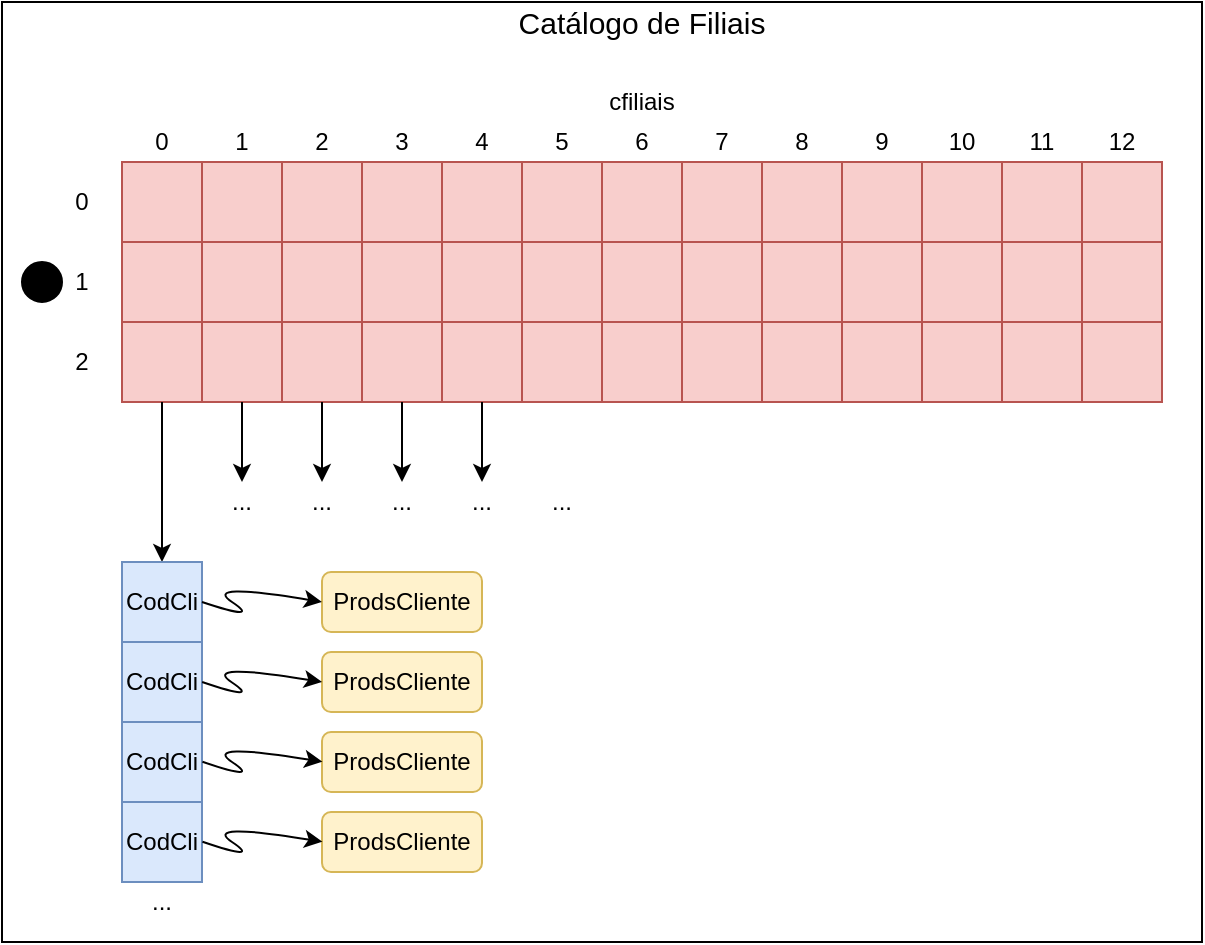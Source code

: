 <mxfile version="10.7.5" type="device"><diagram id="8GkzO-2iXQMkuJmufmp5" name="Page-1"><mxGraphModel dx="914" dy="606" grid="1" gridSize="10" guides="1" tooltips="1" connect="1" arrows="1" fold="1" page="1" pageScale="1" pageWidth="850" pageHeight="1100" math="0" shadow="0"><root><mxCell id="0"/><mxCell id="1" parent="0"/><mxCell id="2WYAGC3ekxAIEiTmy_mu-112" value="" style="rounded=0;whiteSpace=wrap;html=1;" parent="1" vertex="1"><mxGeometry x="40" y="40" width="600" height="470" as="geometry"/></mxCell><mxCell id="2WYAGC3ekxAIEiTmy_mu-7" value="" style="whiteSpace=wrap;html=1;aspect=fixed;fillColor=#f8cecc;strokeColor=#b85450;" parent="1" vertex="1"><mxGeometry x="300" y="120" width="40" height="40" as="geometry"/></mxCell><mxCell id="2WYAGC3ekxAIEiTmy_mu-8" value="" style="whiteSpace=wrap;html=1;aspect=fixed;fillColor=#f8cecc;strokeColor=#b85450;" parent="1" vertex="1"><mxGeometry x="340" y="120" width="40" height="40" as="geometry"/></mxCell><mxCell id="2WYAGC3ekxAIEiTmy_mu-16" value="cfiliais&lt;br&gt;" style="text;html=1;strokeColor=none;fillColor=none;align=center;verticalAlign=middle;whiteSpace=wrap;rounded=0;" parent="1" vertex="1"><mxGeometry x="340" y="80" width="40" height="20" as="geometry"/></mxCell><mxCell id="2WYAGC3ekxAIEiTmy_mu-43" value="" style="whiteSpace=wrap;html=1;aspect=fixed;fillColor=#f8cecc;strokeColor=#b85450;" parent="1" vertex="1"><mxGeometry x="380" y="120" width="40" height="40" as="geometry"/></mxCell><mxCell id="2WYAGC3ekxAIEiTmy_mu-80" value="...&lt;br&gt;" style="text;html=1;strokeColor=none;fillColor=none;align=center;verticalAlign=middle;whiteSpace=wrap;rounded=0;" parent="1" vertex="1"><mxGeometry x="300" y="280" width="40" height="20" as="geometry"/></mxCell><mxCell id="2WYAGC3ekxAIEiTmy_mu-113" value="&lt;font style=&quot;font-size: 15px&quot;&gt;Catálogo de Filiais&lt;/font&gt;" style="text;html=1;strokeColor=none;fillColor=none;align=center;verticalAlign=middle;whiteSpace=wrap;rounded=0;" parent="1" vertex="1"><mxGeometry x="275" y="40" width="170" height="20" as="geometry"/></mxCell><mxCell id="I_eOMnqbbrUDG-Di17Q0-278" value="" style="whiteSpace=wrap;html=1;aspect=fixed;fillColor=#f8cecc;strokeColor=#b85450;" parent="1" vertex="1"><mxGeometry x="260" y="120" width="40" height="40" as="geometry"/></mxCell><mxCell id="I_eOMnqbbrUDG-Di17Q0-279" value="" style="whiteSpace=wrap;html=1;aspect=fixed;fillColor=#f8cecc;strokeColor=#b85450;" parent="1" vertex="1"><mxGeometry x="220" y="120" width="40" height="40" as="geometry"/></mxCell><mxCell id="I_eOMnqbbrUDG-Di17Q0-280" value="" style="whiteSpace=wrap;html=1;aspect=fixed;fillColor=#f8cecc;strokeColor=#b85450;" parent="1" vertex="1"><mxGeometry x="420" y="120" width="40" height="40" as="geometry"/></mxCell><mxCell id="I_eOMnqbbrUDG-Di17Q0-281" value="" style="whiteSpace=wrap;html=1;aspect=fixed;fillColor=#f8cecc;strokeColor=#b85450;" parent="1" vertex="1"><mxGeometry x="460" y="120" width="40" height="40" as="geometry"/></mxCell><mxCell id="I_eOMnqbbrUDG-Di17Q0-282" value="" style="whiteSpace=wrap;html=1;aspect=fixed;fillColor=#f8cecc;strokeColor=#b85450;" parent="1" vertex="1"><mxGeometry x="500" y="120" width="40" height="40" as="geometry"/></mxCell><mxCell id="I_eOMnqbbrUDG-Di17Q0-283" value="" style="whiteSpace=wrap;html=1;aspect=fixed;fillColor=#f8cecc;strokeColor=#b85450;" parent="1" vertex="1"><mxGeometry x="180" y="120" width="40" height="40" as="geometry"/></mxCell><mxCell id="I_eOMnqbbrUDG-Di17Q0-284" value="" style="whiteSpace=wrap;html=1;aspect=fixed;fillColor=#f8cecc;strokeColor=#b85450;" parent="1" vertex="1"><mxGeometry x="140" y="120" width="40" height="40" as="geometry"/></mxCell><mxCell id="I_eOMnqbbrUDG-Di17Q0-285" value="" style="whiteSpace=wrap;html=1;aspect=fixed;fillColor=#f8cecc;strokeColor=#b85450;" parent="1" vertex="1"><mxGeometry x="540" y="120" width="40" height="40" as="geometry"/></mxCell><mxCell id="I_eOMnqbbrUDG-Di17Q0-286" value="" style="whiteSpace=wrap;html=1;aspect=fixed;fillColor=#f8cecc;strokeColor=#b85450;" parent="1" vertex="1"><mxGeometry x="580" y="120" width="40" height="40" as="geometry"/></mxCell><mxCell id="I_eOMnqbbrUDG-Di17Q0-287" value="" style="whiteSpace=wrap;html=1;aspect=fixed;fillColor=#f8cecc;strokeColor=#b85450;" parent="1" vertex="1"><mxGeometry x="100" y="120" width="40" height="40" as="geometry"/></mxCell><mxCell id="I_eOMnqbbrUDG-Di17Q0-288" value="0" style="text;html=1;strokeColor=none;fillColor=none;align=center;verticalAlign=middle;whiteSpace=wrap;rounded=0;" parent="1" vertex="1"><mxGeometry x="100" y="100" width="40" height="20" as="geometry"/></mxCell><mxCell id="I_eOMnqbbrUDG-Di17Q0-289" value="1" style="text;html=1;strokeColor=none;fillColor=none;align=center;verticalAlign=middle;whiteSpace=wrap;rounded=0;" parent="1" vertex="1"><mxGeometry x="140" y="100" width="40" height="20" as="geometry"/></mxCell><mxCell id="I_eOMnqbbrUDG-Di17Q0-290" value="2" style="text;html=1;strokeColor=none;fillColor=none;align=center;verticalAlign=middle;whiteSpace=wrap;rounded=0;" parent="1" vertex="1"><mxGeometry x="180" y="100" width="40" height="20" as="geometry"/></mxCell><mxCell id="I_eOMnqbbrUDG-Di17Q0-291" value="3" style="text;html=1;strokeColor=none;fillColor=none;align=center;verticalAlign=middle;whiteSpace=wrap;rounded=0;" parent="1" vertex="1"><mxGeometry x="220" y="100" width="40" height="20" as="geometry"/></mxCell><mxCell id="I_eOMnqbbrUDG-Di17Q0-292" value="4" style="text;html=1;strokeColor=none;fillColor=none;align=center;verticalAlign=middle;whiteSpace=wrap;rounded=0;" parent="1" vertex="1"><mxGeometry x="260" y="100" width="40" height="20" as="geometry"/></mxCell><mxCell id="I_eOMnqbbrUDG-Di17Q0-293" value="5" style="text;html=1;strokeColor=none;fillColor=none;align=center;verticalAlign=middle;whiteSpace=wrap;rounded=0;" parent="1" vertex="1"><mxGeometry x="300" y="100" width="40" height="20" as="geometry"/></mxCell><mxCell id="I_eOMnqbbrUDG-Di17Q0-294" value="6" style="text;html=1;strokeColor=none;fillColor=none;align=center;verticalAlign=middle;whiteSpace=wrap;rounded=0;" parent="1" vertex="1"><mxGeometry x="340" y="100" width="40" height="20" as="geometry"/></mxCell><mxCell id="I_eOMnqbbrUDG-Di17Q0-295" value="7" style="text;html=1;strokeColor=none;fillColor=none;align=center;verticalAlign=middle;whiteSpace=wrap;rounded=0;" parent="1" vertex="1"><mxGeometry x="380" y="100" width="40" height="20" as="geometry"/></mxCell><mxCell id="I_eOMnqbbrUDG-Di17Q0-296" value="8" style="text;html=1;strokeColor=none;fillColor=none;align=center;verticalAlign=middle;whiteSpace=wrap;rounded=0;" parent="1" vertex="1"><mxGeometry x="420" y="100" width="40" height="20" as="geometry"/></mxCell><mxCell id="I_eOMnqbbrUDG-Di17Q0-297" value="9" style="text;html=1;strokeColor=none;fillColor=none;align=center;verticalAlign=middle;whiteSpace=wrap;rounded=0;" parent="1" vertex="1"><mxGeometry x="460" y="100" width="40" height="20" as="geometry"/></mxCell><mxCell id="I_eOMnqbbrUDG-Di17Q0-298" value="10" style="text;html=1;strokeColor=none;fillColor=none;align=center;verticalAlign=middle;whiteSpace=wrap;rounded=0;" parent="1" vertex="1"><mxGeometry x="500" y="100" width="40" height="20" as="geometry"/></mxCell><mxCell id="I_eOMnqbbrUDG-Di17Q0-299" value="11" style="text;html=1;strokeColor=none;fillColor=none;align=center;verticalAlign=middle;whiteSpace=wrap;rounded=0;" parent="1" vertex="1"><mxGeometry x="540" y="100" width="40" height="20" as="geometry"/></mxCell><mxCell id="I_eOMnqbbrUDG-Di17Q0-300" value="12" style="text;html=1;strokeColor=none;fillColor=none;align=center;verticalAlign=middle;whiteSpace=wrap;rounded=0;" parent="1" vertex="1"><mxGeometry x="580" y="100" width="40" height="20" as="geometry"/></mxCell><mxCell id="I_eOMnqbbrUDG-Di17Q0-317" value="" style="whiteSpace=wrap;html=1;aspect=fixed;fillColor=#f8cecc;strokeColor=#b85450;" parent="1" vertex="1"><mxGeometry x="300" y="160" width="40" height="40" as="geometry"/></mxCell><mxCell id="I_eOMnqbbrUDG-Di17Q0-318" value="" style="whiteSpace=wrap;html=1;aspect=fixed;fillColor=#f8cecc;strokeColor=#b85450;" parent="1" vertex="1"><mxGeometry x="340" y="160" width="40" height="40" as="geometry"/></mxCell><mxCell id="I_eOMnqbbrUDG-Di17Q0-319" value="" style="whiteSpace=wrap;html=1;aspect=fixed;fillColor=#f8cecc;strokeColor=#b85450;" parent="1" vertex="1"><mxGeometry x="380" y="160" width="40" height="40" as="geometry"/></mxCell><mxCell id="I_eOMnqbbrUDG-Di17Q0-320" value="" style="whiteSpace=wrap;html=1;aspect=fixed;fillColor=#f8cecc;strokeColor=#b85450;" parent="1" vertex="1"><mxGeometry x="260" y="160" width="40" height="40" as="geometry"/></mxCell><mxCell id="I_eOMnqbbrUDG-Di17Q0-321" value="" style="whiteSpace=wrap;html=1;aspect=fixed;fillColor=#f8cecc;strokeColor=#b85450;" parent="1" vertex="1"><mxGeometry x="220" y="160" width="40" height="40" as="geometry"/></mxCell><mxCell id="I_eOMnqbbrUDG-Di17Q0-322" value="" style="whiteSpace=wrap;html=1;aspect=fixed;fillColor=#f8cecc;strokeColor=#b85450;" parent="1" vertex="1"><mxGeometry x="420" y="160" width="40" height="40" as="geometry"/></mxCell><mxCell id="I_eOMnqbbrUDG-Di17Q0-323" value="" style="whiteSpace=wrap;html=1;aspect=fixed;fillColor=#f8cecc;strokeColor=#b85450;" parent="1" vertex="1"><mxGeometry x="460" y="160" width="40" height="40" as="geometry"/></mxCell><mxCell id="I_eOMnqbbrUDG-Di17Q0-324" value="" style="whiteSpace=wrap;html=1;aspect=fixed;fillColor=#f8cecc;strokeColor=#b85450;" parent="1" vertex="1"><mxGeometry x="500" y="160" width="40" height="40" as="geometry"/></mxCell><mxCell id="I_eOMnqbbrUDG-Di17Q0-325" value="" style="whiteSpace=wrap;html=1;aspect=fixed;fillColor=#f8cecc;strokeColor=#b85450;" parent="1" vertex="1"><mxGeometry x="180" y="160" width="40" height="40" as="geometry"/></mxCell><mxCell id="I_eOMnqbbrUDG-Di17Q0-326" value="" style="whiteSpace=wrap;html=1;aspect=fixed;fillColor=#f8cecc;strokeColor=#b85450;" parent="1" vertex="1"><mxGeometry x="140" y="160" width="40" height="40" as="geometry"/></mxCell><mxCell id="I_eOMnqbbrUDG-Di17Q0-327" value="" style="whiteSpace=wrap;html=1;aspect=fixed;fillColor=#f8cecc;strokeColor=#b85450;" parent="1" vertex="1"><mxGeometry x="540" y="160" width="40" height="40" as="geometry"/></mxCell><mxCell id="I_eOMnqbbrUDG-Di17Q0-328" value="" style="whiteSpace=wrap;html=1;aspect=fixed;fillColor=#f8cecc;strokeColor=#b85450;" parent="1" vertex="1"><mxGeometry x="580" y="160" width="40" height="40" as="geometry"/></mxCell><mxCell id="I_eOMnqbbrUDG-Di17Q0-329" value="" style="whiteSpace=wrap;html=1;aspect=fixed;fillColor=#f8cecc;strokeColor=#b85450;" parent="1" vertex="1"><mxGeometry x="100" y="160" width="40" height="40" as="geometry"/></mxCell><mxCell id="I_eOMnqbbrUDG-Di17Q0-330" value="" style="whiteSpace=wrap;html=1;aspect=fixed;fillColor=#f8cecc;strokeColor=#b85450;" parent="1" vertex="1"><mxGeometry x="300" y="200" width="40" height="40" as="geometry"/></mxCell><mxCell id="I_eOMnqbbrUDG-Di17Q0-331" value="" style="whiteSpace=wrap;html=1;aspect=fixed;fillColor=#f8cecc;strokeColor=#b85450;" parent="1" vertex="1"><mxGeometry x="340" y="200" width="40" height="40" as="geometry"/></mxCell><mxCell id="I_eOMnqbbrUDG-Di17Q0-332" value="" style="whiteSpace=wrap;html=1;aspect=fixed;fillColor=#f8cecc;strokeColor=#b85450;" parent="1" vertex="1"><mxGeometry x="380" y="200" width="40" height="40" as="geometry"/></mxCell><mxCell id="I_eOMnqbbrUDG-Di17Q0-333" value="" style="whiteSpace=wrap;html=1;aspect=fixed;fillColor=#f8cecc;strokeColor=#b85450;" parent="1" vertex="1"><mxGeometry x="260" y="200" width="40" height="40" as="geometry"/></mxCell><mxCell id="I_eOMnqbbrUDG-Di17Q0-334" value="" style="whiteSpace=wrap;html=1;aspect=fixed;fillColor=#f8cecc;strokeColor=#b85450;" parent="1" vertex="1"><mxGeometry x="220" y="200" width="40" height="40" as="geometry"/></mxCell><mxCell id="I_eOMnqbbrUDG-Di17Q0-335" value="" style="whiteSpace=wrap;html=1;aspect=fixed;fillColor=#f8cecc;strokeColor=#b85450;" parent="1" vertex="1"><mxGeometry x="420" y="200" width="40" height="40" as="geometry"/></mxCell><mxCell id="I_eOMnqbbrUDG-Di17Q0-336" value="" style="whiteSpace=wrap;html=1;aspect=fixed;fillColor=#f8cecc;strokeColor=#b85450;" parent="1" vertex="1"><mxGeometry x="460" y="200" width="40" height="40" as="geometry"/></mxCell><mxCell id="I_eOMnqbbrUDG-Di17Q0-337" value="" style="whiteSpace=wrap;html=1;aspect=fixed;fillColor=#f8cecc;strokeColor=#b85450;" parent="1" vertex="1"><mxGeometry x="500" y="200" width="40" height="40" as="geometry"/></mxCell><mxCell id="I_eOMnqbbrUDG-Di17Q0-338" value="" style="whiteSpace=wrap;html=1;aspect=fixed;fillColor=#f8cecc;strokeColor=#b85450;" parent="1" vertex="1"><mxGeometry x="180" y="200" width="40" height="40" as="geometry"/></mxCell><mxCell id="I_eOMnqbbrUDG-Di17Q0-339" value="" style="whiteSpace=wrap;html=1;aspect=fixed;fillColor=#f8cecc;strokeColor=#b85450;" parent="1" vertex="1"><mxGeometry x="140" y="200" width="40" height="40" as="geometry"/></mxCell><mxCell id="I_eOMnqbbrUDG-Di17Q0-340" value="" style="whiteSpace=wrap;html=1;aspect=fixed;fillColor=#f8cecc;strokeColor=#b85450;" parent="1" vertex="1"><mxGeometry x="540" y="200" width="40" height="40" as="geometry"/></mxCell><mxCell id="I_eOMnqbbrUDG-Di17Q0-341" value="" style="whiteSpace=wrap;html=1;aspect=fixed;fillColor=#f8cecc;strokeColor=#b85450;" parent="1" vertex="1"><mxGeometry x="580" y="200" width="40" height="40" as="geometry"/></mxCell><mxCell id="I_eOMnqbbrUDG-Di17Q0-342" value="" style="whiteSpace=wrap;html=1;aspect=fixed;fillColor=#f8cecc;strokeColor=#b85450;" parent="1" vertex="1"><mxGeometry x="100" y="200" width="40" height="40" as="geometry"/></mxCell><mxCell id="I_eOMnqbbrUDG-Di17Q0-343" value="0" style="text;html=1;strokeColor=none;fillColor=none;align=center;verticalAlign=middle;whiteSpace=wrap;rounded=0;" parent="1" vertex="1"><mxGeometry x="60" y="130" width="40" height="20" as="geometry"/></mxCell><mxCell id="I_eOMnqbbrUDG-Di17Q0-344" value="1" style="text;html=1;strokeColor=none;fillColor=none;align=center;verticalAlign=middle;whiteSpace=wrap;rounded=0;" parent="1" vertex="1"><mxGeometry x="60" y="170" width="40" height="20" as="geometry"/></mxCell><mxCell id="I_eOMnqbbrUDG-Di17Q0-345" value="2" style="text;html=1;strokeColor=none;fillColor=none;align=center;verticalAlign=middle;whiteSpace=wrap;rounded=0;" parent="1" vertex="1"><mxGeometry x="60" y="210" width="40" height="20" as="geometry"/></mxCell><mxCell id="I_eOMnqbbrUDG-Di17Q0-362" value="" style="endArrow=classic;html=1;exitX=0.5;exitY=1;exitDx=0;exitDy=0;" parent="1" edge="1"><mxGeometry width="50" height="50" relative="1" as="geometry"><mxPoint x="280" y="240" as="sourcePoint"/><mxPoint x="280" y="280" as="targetPoint"/></mxGeometry></mxCell><mxCell id="I_eOMnqbbrUDG-Di17Q0-363" value="...&lt;br&gt;" style="text;html=1;strokeColor=none;fillColor=none;align=center;verticalAlign=middle;whiteSpace=wrap;rounded=0;" parent="1" vertex="1"><mxGeometry x="260" y="280" width="40" height="20" as="geometry"/></mxCell><mxCell id="I_eOMnqbbrUDG-Di17Q0-364" value="...&lt;br&gt;" style="text;html=1;strokeColor=none;fillColor=none;align=center;verticalAlign=middle;whiteSpace=wrap;rounded=0;" parent="1" vertex="1"><mxGeometry x="220" y="280" width="40" height="20" as="geometry"/></mxCell><mxCell id="I_eOMnqbbrUDG-Di17Q0-365" value="" style="endArrow=classic;html=1;exitX=0.5;exitY=1;exitDx=0;exitDy=0;" parent="1" edge="1"><mxGeometry width="50" height="50" relative="1" as="geometry"><mxPoint x="240" y="240" as="sourcePoint"/><mxPoint x="240" y="280" as="targetPoint"/></mxGeometry></mxCell><mxCell id="I_eOMnqbbrUDG-Di17Q0-366" value="" style="endArrow=classic;html=1;exitX=0.5;exitY=1;exitDx=0;exitDy=0;" parent="1" edge="1"><mxGeometry width="50" height="50" relative="1" as="geometry"><mxPoint x="160" y="240" as="sourcePoint"/><mxPoint x="160" y="280" as="targetPoint"/></mxGeometry></mxCell><mxCell id="I_eOMnqbbrUDG-Di17Q0-367" value="...&lt;br&gt;" style="text;html=1;strokeColor=none;fillColor=none;align=center;verticalAlign=middle;whiteSpace=wrap;rounded=0;" parent="1" vertex="1"><mxGeometry x="140" y="280" width="40" height="20" as="geometry"/></mxCell><mxCell id="I_eOMnqbbrUDG-Di17Q0-368" value="...&lt;br&gt;" style="text;html=1;strokeColor=none;fillColor=none;align=center;verticalAlign=middle;whiteSpace=wrap;rounded=0;" parent="1" vertex="1"><mxGeometry x="180" y="280" width="40" height="20" as="geometry"/></mxCell><mxCell id="I_eOMnqbbrUDG-Di17Q0-369" value="" style="endArrow=classic;html=1;exitX=0.5;exitY=1;exitDx=0;exitDy=0;" parent="1" edge="1"><mxGeometry width="50" height="50" relative="1" as="geometry"><mxPoint x="200" y="240" as="sourcePoint"/><mxPoint x="200" y="280" as="targetPoint"/></mxGeometry></mxCell><mxCell id="I_eOMnqbbrUDG-Di17Q0-370" value="" style="endArrow=classic;html=1;exitX=0.5;exitY=1;exitDx=0;exitDy=0;entryX=0.5;entryY=0;entryDx=0;entryDy=0;" parent="1" target="I_eOMnqbbrUDG-Di17Q0-373" edge="1"><mxGeometry width="50" height="50" relative="1" as="geometry"><mxPoint x="120" y="240" as="sourcePoint"/><mxPoint x="120" y="280" as="targetPoint"/></mxGeometry></mxCell><mxCell id="I_eOMnqbbrUDG-Di17Q0-373" value="CodCli" style="whiteSpace=wrap;html=1;aspect=fixed;fillColor=#dae8fc;strokeColor=#6c8ebf;" parent="1" vertex="1"><mxGeometry x="100" y="320" width="40" height="40" as="geometry"/></mxCell><mxCell id="I_eOMnqbbrUDG-Di17Q0-374" value="&lt;span&gt;CodCli&lt;/span&gt;" style="whiteSpace=wrap;html=1;aspect=fixed;fillColor=#dae8fc;strokeColor=#6c8ebf;" parent="1" vertex="1"><mxGeometry x="100" y="360" width="40" height="40" as="geometry"/></mxCell><mxCell id="I_eOMnqbbrUDG-Di17Q0-375" value="&lt;span&gt;CodCli&lt;/span&gt;" style="whiteSpace=wrap;html=1;aspect=fixed;fillColor=#dae8fc;strokeColor=#6c8ebf;" parent="1" vertex="1"><mxGeometry x="100" y="400" width="40" height="40" as="geometry"/></mxCell><mxCell id="I_eOMnqbbrUDG-Di17Q0-376" value="&lt;span&gt;CodCli&lt;/span&gt;" style="whiteSpace=wrap;html=1;aspect=fixed;fillColor=#dae8fc;strokeColor=#6c8ebf;" parent="1" vertex="1"><mxGeometry x="100" y="440" width="40" height="40" as="geometry"/></mxCell><mxCell id="I_eOMnqbbrUDG-Di17Q0-377" value="...&lt;br&gt;" style="text;html=1;strokeColor=none;fillColor=none;align=center;verticalAlign=middle;whiteSpace=wrap;rounded=0;" parent="1" vertex="1"><mxGeometry x="100" y="480" width="40" height="20" as="geometry"/></mxCell><mxCell id="I_eOMnqbbrUDG-Di17Q0-378" value="ProdsCliente" style="rounded=1;whiteSpace=wrap;html=1;fillColor=#fff2cc;strokeColor=#d6b656;" parent="1" vertex="1"><mxGeometry x="200" y="325" width="80" height="30" as="geometry"/></mxCell><mxCell id="I_eOMnqbbrUDG-Di17Q0-380" value="ProdsCliente" style="rounded=1;whiteSpace=wrap;html=1;fillColor=#fff2cc;strokeColor=#d6b656;" parent="1" vertex="1"><mxGeometry x="200" y="365" width="80" height="30" as="geometry"/></mxCell><mxCell id="I_eOMnqbbrUDG-Di17Q0-381" value="ProdsCliente" style="rounded=1;whiteSpace=wrap;html=1;fillColor=#fff2cc;strokeColor=#d6b656;" parent="1" vertex="1"><mxGeometry x="200" y="405" width="80" height="30" as="geometry"/></mxCell><mxCell id="I_eOMnqbbrUDG-Di17Q0-382" value="ProdsCliente" style="rounded=1;whiteSpace=wrap;html=1;fillColor=#fff2cc;strokeColor=#d6b656;" parent="1" vertex="1"><mxGeometry x="200" y="445" width="80" height="30" as="geometry"/></mxCell><mxCell id="I_eOMnqbbrUDG-Di17Q0-384" value="" style="curved=1;endArrow=classic;html=1;exitX=1;exitY=0.5;exitDx=0;exitDy=0;entryX=0;entryY=0.5;entryDx=0;entryDy=0;" parent="1" source="I_eOMnqbbrUDG-Di17Q0-373" target="I_eOMnqbbrUDG-Di17Q0-378" edge="1"><mxGeometry width="50" height="50" relative="1" as="geometry"><mxPoint x="140" y="340" as="sourcePoint"/><mxPoint x="190" y="330" as="targetPoint"/><Array as="points"><mxPoint x="170" y="350"/><mxPoint x="140" y="330"/></Array></mxGeometry></mxCell><mxCell id="I_eOMnqbbrUDG-Di17Q0-386" value="" style="curved=1;endArrow=classic;html=1;exitX=1;exitY=0.5;exitDx=0;exitDy=0;entryX=0;entryY=0.5;entryDx=0;entryDy=0;" parent="1" edge="1"><mxGeometry width="50" height="50" relative="1" as="geometry"><mxPoint x="140.071" y="380" as="sourcePoint"/><mxPoint x="200.071" y="380" as="targetPoint"/><Array as="points"><mxPoint x="169.836" y="390.118"/><mxPoint x="139.836" y="370.118"/></Array></mxGeometry></mxCell><mxCell id="I_eOMnqbbrUDG-Di17Q0-387" value="" style="curved=1;endArrow=classic;html=1;exitX=1;exitY=0.5;exitDx=0;exitDy=0;entryX=0;entryY=0.5;entryDx=0;entryDy=0;" parent="1" edge="1"><mxGeometry width="50" height="50" relative="1" as="geometry"><mxPoint x="140.235" y="419.882" as="sourcePoint"/><mxPoint x="200.235" y="419.882" as="targetPoint"/><Array as="points"><mxPoint x="170" y="430"/><mxPoint x="140" y="410"/></Array></mxGeometry></mxCell><mxCell id="I_eOMnqbbrUDG-Di17Q0-388" value="" style="curved=1;endArrow=classic;html=1;exitX=1;exitY=0.5;exitDx=0;exitDy=0;entryX=0;entryY=0.5;entryDx=0;entryDy=0;" parent="1" edge="1"><mxGeometry width="50" height="50" relative="1" as="geometry"><mxPoint x="140.235" y="459.882" as="sourcePoint"/><mxPoint x="200.235" y="459.882" as="targetPoint"/><Array as="points"><mxPoint x="170" y="470"/><mxPoint x="140" y="450"/></Array></mxGeometry></mxCell><mxCell id="I_eOMnqbbrUDG-Di17Q0-389" value="v" style="ellipse;whiteSpace=wrap;html=1;aspect=fixed;fillColor=#000000;" parent="1" vertex="1"><mxGeometry x="50" y="170" width="20" height="20" as="geometry"/></mxCell></root></mxGraphModel></diagram></mxfile>